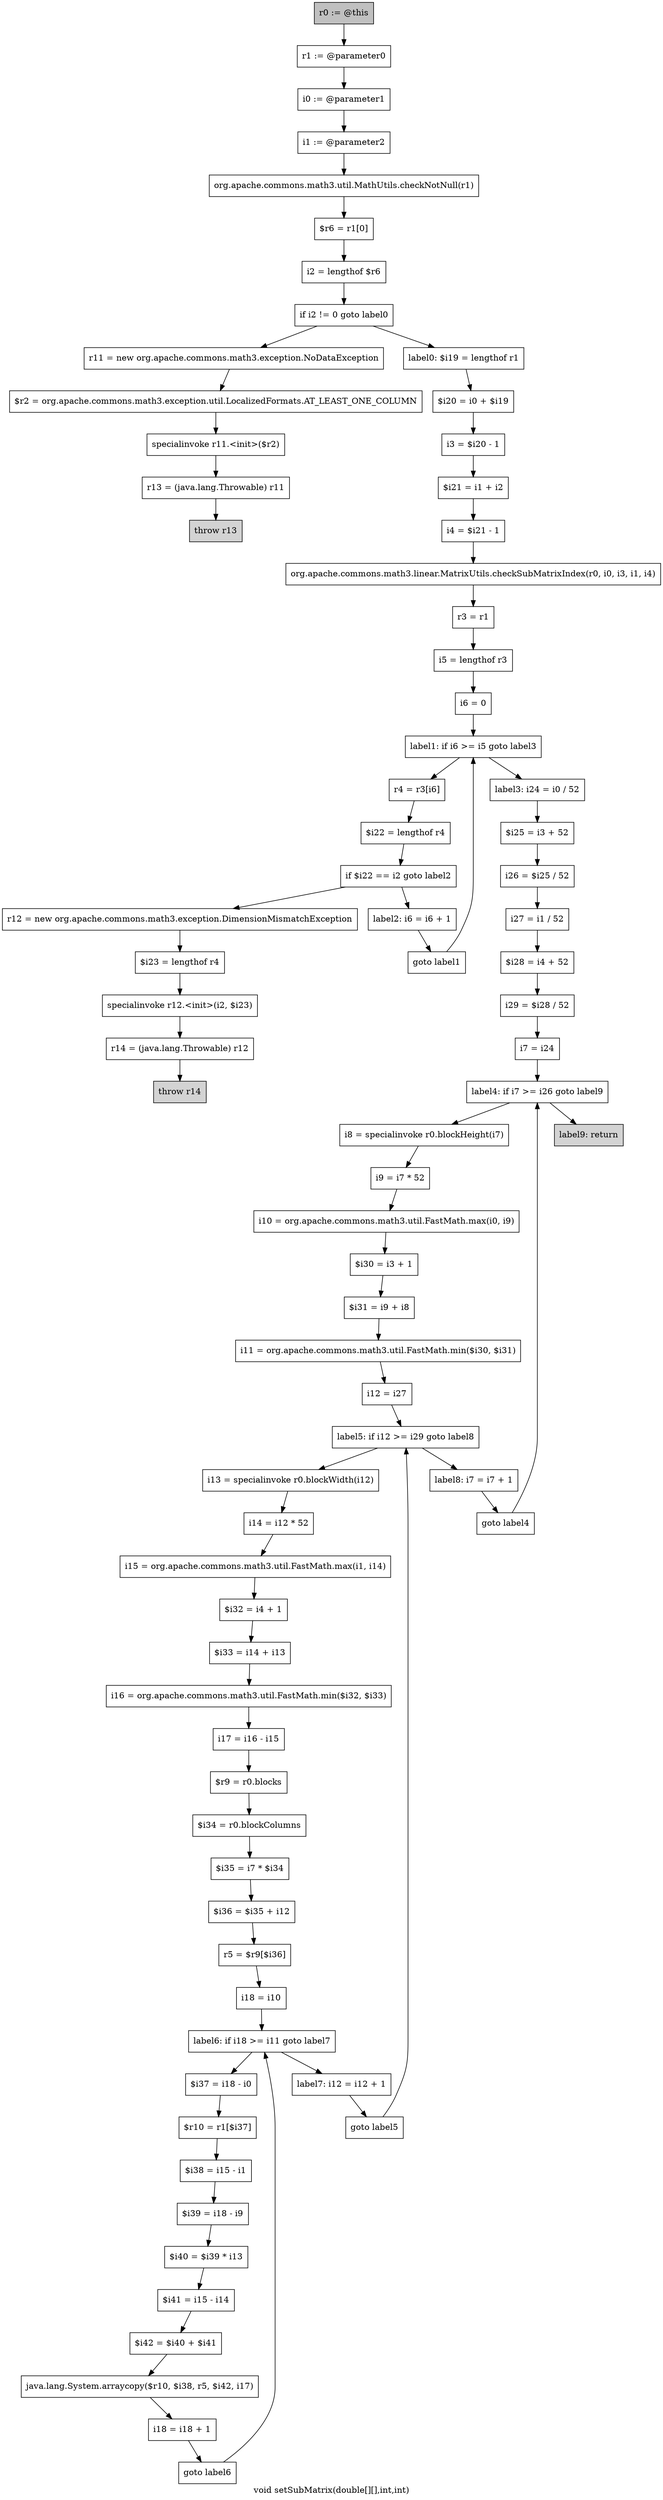 digraph "void setSubMatrix(double[][],int,int)" {
    label="void setSubMatrix(double[][],int,int)";
    node [shape=box];
    "0" [style=filled,fillcolor=gray,label="r0 := @this",];
    "1" [label="r1 := @parameter0",];
    "0"->"1";
    "2" [label="i0 := @parameter1",];
    "1"->"2";
    "3" [label="i1 := @parameter2",];
    "2"->"3";
    "4" [label="org.apache.commons.math3.util.MathUtils.checkNotNull(r1)",];
    "3"->"4";
    "5" [label="$r6 = r1[0]",];
    "4"->"5";
    "6" [label="i2 = lengthof $r6",];
    "5"->"6";
    "7" [label="if i2 != 0 goto label0",];
    "6"->"7";
    "8" [label="r11 = new org.apache.commons.math3.exception.NoDataException",];
    "7"->"8";
    "13" [label="label0: $i19 = lengthof r1",];
    "7"->"13";
    "9" [label="$r2 = org.apache.commons.math3.exception.util.LocalizedFormats.AT_LEAST_ONE_COLUMN",];
    "8"->"9";
    "10" [label="specialinvoke r11.<init>($r2)",];
    "9"->"10";
    "11" [label="r13 = (java.lang.Throwable) r11",];
    "10"->"11";
    "12" [style=filled,fillcolor=lightgray,label="throw r13",];
    "11"->"12";
    "14" [label="$i20 = i0 + $i19",];
    "13"->"14";
    "15" [label="i3 = $i20 - 1",];
    "14"->"15";
    "16" [label="$i21 = i1 + i2",];
    "15"->"16";
    "17" [label="i4 = $i21 - 1",];
    "16"->"17";
    "18" [label="org.apache.commons.math3.linear.MatrixUtils.checkSubMatrixIndex(r0, i0, i3, i1, i4)",];
    "17"->"18";
    "19" [label="r3 = r1",];
    "18"->"19";
    "20" [label="i5 = lengthof r3",];
    "19"->"20";
    "21" [label="i6 = 0",];
    "20"->"21";
    "22" [label="label1: if i6 >= i5 goto label3",];
    "21"->"22";
    "23" [label="r4 = r3[i6]",];
    "22"->"23";
    "33" [label="label3: i24 = i0 / 52",];
    "22"->"33";
    "24" [label="$i22 = lengthof r4",];
    "23"->"24";
    "25" [label="if $i22 == i2 goto label2",];
    "24"->"25";
    "26" [label="r12 = new org.apache.commons.math3.exception.DimensionMismatchException",];
    "25"->"26";
    "31" [label="label2: i6 = i6 + 1",];
    "25"->"31";
    "27" [label="$i23 = lengthof r4",];
    "26"->"27";
    "28" [label="specialinvoke r12.<init>(i2, $i23)",];
    "27"->"28";
    "29" [label="r14 = (java.lang.Throwable) r12",];
    "28"->"29";
    "30" [style=filled,fillcolor=lightgray,label="throw r14",];
    "29"->"30";
    "32" [label="goto label1",];
    "31"->"32";
    "32"->"22";
    "34" [label="$i25 = i3 + 52",];
    "33"->"34";
    "35" [label="i26 = $i25 / 52",];
    "34"->"35";
    "36" [label="i27 = i1 / 52",];
    "35"->"36";
    "37" [label="$i28 = i4 + 52",];
    "36"->"37";
    "38" [label="i29 = $i28 / 52",];
    "37"->"38";
    "39" [label="i7 = i24",];
    "38"->"39";
    "40" [label="label4: if i7 >= i26 goto label9",];
    "39"->"40";
    "41" [label="i8 = specialinvoke r0.blockHeight(i7)",];
    "40"->"41";
    "77" [style=filled,fillcolor=lightgray,label="label9: return",];
    "40"->"77";
    "42" [label="i9 = i7 * 52",];
    "41"->"42";
    "43" [label="i10 = org.apache.commons.math3.util.FastMath.max(i0, i9)",];
    "42"->"43";
    "44" [label="$i30 = i3 + 1",];
    "43"->"44";
    "45" [label="$i31 = i9 + i8",];
    "44"->"45";
    "46" [label="i11 = org.apache.commons.math3.util.FastMath.min($i30, $i31)",];
    "45"->"46";
    "47" [label="i12 = i27",];
    "46"->"47";
    "48" [label="label5: if i12 >= i29 goto label8",];
    "47"->"48";
    "49" [label="i13 = specialinvoke r0.blockWidth(i12)",];
    "48"->"49";
    "75" [label="label8: i7 = i7 + 1",];
    "48"->"75";
    "50" [label="i14 = i12 * 52",];
    "49"->"50";
    "51" [label="i15 = org.apache.commons.math3.util.FastMath.max(i1, i14)",];
    "50"->"51";
    "52" [label="$i32 = i4 + 1",];
    "51"->"52";
    "53" [label="$i33 = i14 + i13",];
    "52"->"53";
    "54" [label="i16 = org.apache.commons.math3.util.FastMath.min($i32, $i33)",];
    "53"->"54";
    "55" [label="i17 = i16 - i15",];
    "54"->"55";
    "56" [label="$r9 = r0.blocks",];
    "55"->"56";
    "57" [label="$i34 = r0.blockColumns",];
    "56"->"57";
    "58" [label="$i35 = i7 * $i34",];
    "57"->"58";
    "59" [label="$i36 = $i35 + i12",];
    "58"->"59";
    "60" [label="r5 = $r9[$i36]",];
    "59"->"60";
    "61" [label="i18 = i10",];
    "60"->"61";
    "62" [label="label6: if i18 >= i11 goto label7",];
    "61"->"62";
    "63" [label="$i37 = i18 - i0",];
    "62"->"63";
    "73" [label="label7: i12 = i12 + 1",];
    "62"->"73";
    "64" [label="$r10 = r1[$i37]",];
    "63"->"64";
    "65" [label="$i38 = i15 - i1",];
    "64"->"65";
    "66" [label="$i39 = i18 - i9",];
    "65"->"66";
    "67" [label="$i40 = $i39 * i13",];
    "66"->"67";
    "68" [label="$i41 = i15 - i14",];
    "67"->"68";
    "69" [label="$i42 = $i40 + $i41",];
    "68"->"69";
    "70" [label="java.lang.System.arraycopy($r10, $i38, r5, $i42, i17)",];
    "69"->"70";
    "71" [label="i18 = i18 + 1",];
    "70"->"71";
    "72" [label="goto label6",];
    "71"->"72";
    "72"->"62";
    "74" [label="goto label5",];
    "73"->"74";
    "74"->"48";
    "76" [label="goto label4",];
    "75"->"76";
    "76"->"40";
}
